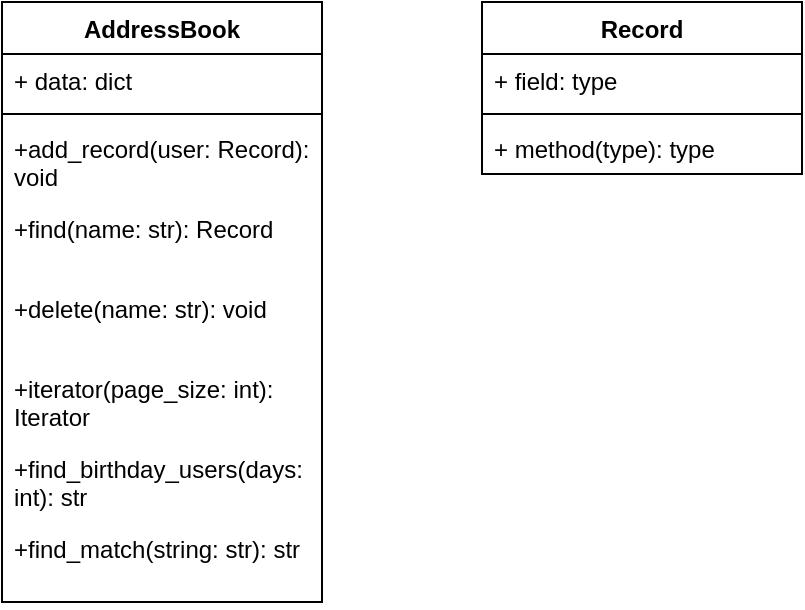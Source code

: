 <mxfile version="22.0.8" type="github">
  <diagram name="Сторінка-1" id="TLs1bnMFLokIJI0Ao59b">
    <mxGraphModel dx="756" dy="486" grid="1" gridSize="10" guides="1" tooltips="1" connect="1" arrows="1" fold="1" page="1" pageScale="1" pageWidth="827" pageHeight="1169" math="0" shadow="0">
      <root>
        <mxCell id="0" />
        <mxCell id="1" parent="0" />
        <mxCell id="YQeeu5xgUG6O1fZ1DR1G-2" value="AddressBook" style="swimlane;fontStyle=1;align=center;verticalAlign=top;childLayout=stackLayout;horizontal=1;startSize=26;horizontalStack=0;resizeParent=1;resizeParentMax=0;resizeLast=0;collapsible=1;marginBottom=0;whiteSpace=wrap;html=1;" parent="1" vertex="1">
          <mxGeometry x="80" y="640" width="160" height="300" as="geometry">
            <mxRectangle x="90" y="670" width="100" height="30" as="alternateBounds" />
          </mxGeometry>
        </mxCell>
        <mxCell id="YQeeu5xgUG6O1fZ1DR1G-3" value="+ data: dict" style="text;strokeColor=none;fillColor=none;align=left;verticalAlign=top;spacingLeft=4;spacingRight=4;overflow=hidden;rotatable=0;points=[[0,0.5],[1,0.5]];portConstraint=eastwest;whiteSpace=wrap;html=1;" parent="YQeeu5xgUG6O1fZ1DR1G-2" vertex="1">
          <mxGeometry y="26" width="160" height="26" as="geometry" />
        </mxCell>
        <mxCell id="YQeeu5xgUG6O1fZ1DR1G-4" value="" style="line;strokeWidth=1;fillColor=none;align=left;verticalAlign=middle;spacingTop=-1;spacingLeft=3;spacingRight=3;rotatable=0;labelPosition=right;points=[];portConstraint=eastwest;strokeColor=inherit;" parent="YQeeu5xgUG6O1fZ1DR1G-2" vertex="1">
          <mxGeometry y="52" width="160" height="8" as="geometry" />
        </mxCell>
        <mxCell id="YQeeu5xgUG6O1fZ1DR1G-5" value="+add_record(user: Record): void" style="text;strokeColor=none;fillColor=none;align=left;verticalAlign=top;spacingLeft=4;spacingRight=4;overflow=hidden;rotatable=0;points=[[0,0.5],[1,0.5]];portConstraint=eastwest;whiteSpace=wrap;html=1;" parent="YQeeu5xgUG6O1fZ1DR1G-2" vertex="1">
          <mxGeometry y="60" width="160" height="40" as="geometry" />
        </mxCell>
        <mxCell id="8fBpfCqB0RzkSUuVWOnT-1" value="+find(name: str): Record" style="text;strokeColor=none;fillColor=none;align=left;verticalAlign=top;spacingLeft=4;spacingRight=4;overflow=hidden;rotatable=0;points=[[0,0.5],[1,0.5]];portConstraint=eastwest;whiteSpace=wrap;html=1;" vertex="1" parent="YQeeu5xgUG6O1fZ1DR1G-2">
          <mxGeometry y="100" width="160" height="40" as="geometry" />
        </mxCell>
        <mxCell id="8fBpfCqB0RzkSUuVWOnT-2" value="+delete(name: str): void" style="text;strokeColor=none;fillColor=none;align=left;verticalAlign=top;spacingLeft=4;spacingRight=4;overflow=hidden;rotatable=0;points=[[0,0.5],[1,0.5]];portConstraint=eastwest;whiteSpace=wrap;html=1;" vertex="1" parent="YQeeu5xgUG6O1fZ1DR1G-2">
          <mxGeometry y="140" width="160" height="40" as="geometry" />
        </mxCell>
        <mxCell id="8fBpfCqB0RzkSUuVWOnT-3" value="+iterator(page_size: int): Iterator" style="text;strokeColor=none;fillColor=none;align=left;verticalAlign=top;spacingLeft=4;spacingRight=4;overflow=hidden;rotatable=0;points=[[0,0.5],[1,0.5]];portConstraint=eastwest;whiteSpace=wrap;html=1;" vertex="1" parent="YQeeu5xgUG6O1fZ1DR1G-2">
          <mxGeometry y="180" width="160" height="40" as="geometry" />
        </mxCell>
        <mxCell id="8fBpfCqB0RzkSUuVWOnT-4" value="+find_birthday_users(days: int): str" style="text;strokeColor=none;fillColor=none;align=left;verticalAlign=top;spacingLeft=4;spacingRight=4;overflow=hidden;rotatable=0;points=[[0,0.5],[1,0.5]];portConstraint=eastwest;whiteSpace=wrap;html=1;" vertex="1" parent="YQeeu5xgUG6O1fZ1DR1G-2">
          <mxGeometry y="220" width="160" height="40" as="geometry" />
        </mxCell>
        <mxCell id="8fBpfCqB0RzkSUuVWOnT-5" value="+find_match(string: str): str" style="text;strokeColor=none;fillColor=none;align=left;verticalAlign=top;spacingLeft=4;spacingRight=4;overflow=hidden;rotatable=0;points=[[0,0.5],[1,0.5]];portConstraint=eastwest;whiteSpace=wrap;html=1;" vertex="1" parent="YQeeu5xgUG6O1fZ1DR1G-2">
          <mxGeometry y="260" width="160" height="40" as="geometry" />
        </mxCell>
        <mxCell id="8fBpfCqB0RzkSUuVWOnT-6" value="Record" style="swimlane;fontStyle=1;align=center;verticalAlign=top;childLayout=stackLayout;horizontal=1;startSize=26;horizontalStack=0;resizeParent=1;resizeParentMax=0;resizeLast=0;collapsible=1;marginBottom=0;whiteSpace=wrap;html=1;" vertex="1" parent="1">
          <mxGeometry x="320" y="640" width="160" height="86" as="geometry" />
        </mxCell>
        <mxCell id="8fBpfCqB0RzkSUuVWOnT-7" value="+ field: type" style="text;strokeColor=none;fillColor=none;align=left;verticalAlign=top;spacingLeft=4;spacingRight=4;overflow=hidden;rotatable=0;points=[[0,0.5],[1,0.5]];portConstraint=eastwest;whiteSpace=wrap;html=1;" vertex="1" parent="8fBpfCqB0RzkSUuVWOnT-6">
          <mxGeometry y="26" width="160" height="26" as="geometry" />
        </mxCell>
        <mxCell id="8fBpfCqB0RzkSUuVWOnT-8" value="" style="line;strokeWidth=1;fillColor=none;align=left;verticalAlign=middle;spacingTop=-1;spacingLeft=3;spacingRight=3;rotatable=0;labelPosition=right;points=[];portConstraint=eastwest;strokeColor=inherit;" vertex="1" parent="8fBpfCqB0RzkSUuVWOnT-6">
          <mxGeometry y="52" width="160" height="8" as="geometry" />
        </mxCell>
        <mxCell id="8fBpfCqB0RzkSUuVWOnT-9" value="+ method(type): type" style="text;strokeColor=none;fillColor=none;align=left;verticalAlign=top;spacingLeft=4;spacingRight=4;overflow=hidden;rotatable=0;points=[[0,0.5],[1,0.5]];portConstraint=eastwest;whiteSpace=wrap;html=1;" vertex="1" parent="8fBpfCqB0RzkSUuVWOnT-6">
          <mxGeometry y="60" width="160" height="26" as="geometry" />
        </mxCell>
      </root>
    </mxGraphModel>
  </diagram>
</mxfile>
